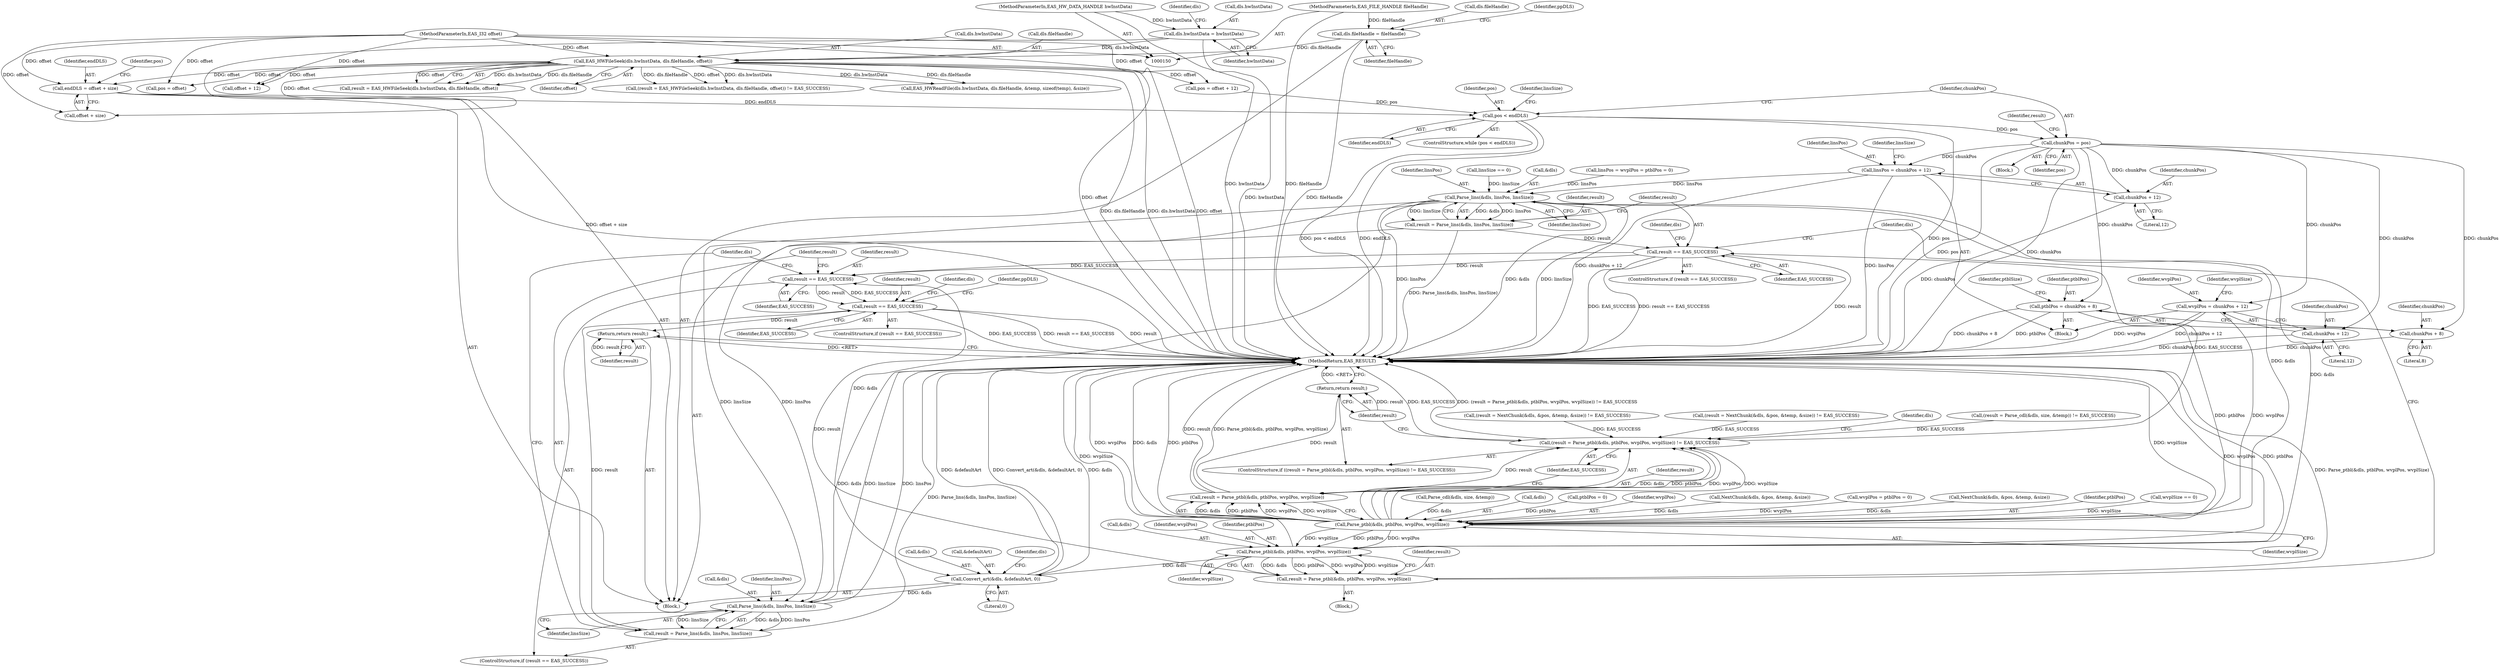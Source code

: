 digraph "0_Android_cadfb7a3c96d4fef06656cf37143e1b3e62cae86@integer" {
"1000276" [label="(Call,endDLS = offset + size)"];
"1000153" [label="(MethodParameterIn,EAS_I32 offset)"];
"1000198" [label="(Call,EAS_HWFileSeek(dls.hwInstData, dls.fileHandle, offset))"];
"1000180" [label="(Call,dls.hwInstData = hwInstData)"];
"1000151" [label="(MethodParameterIn,EAS_HW_DATA_HANDLE hwInstData)"];
"1000185" [label="(Call,dls.fileHandle = fileHandle)"];
"1000152" [label="(MethodParameterIn,EAS_FILE_HANDLE fileHandle)"];
"1000287" [label="(Call,pos < endDLS)"];
"1000291" [label="(Call,chunkPos = pos)"];
"1000334" [label="(Call,linsPos = chunkPos + 12)"];
"1000475" [label="(Call,Parse_lins(&dls, linsPos, linsSize))"];
"1000473" [label="(Call,result = Parse_lins(&dls, linsPos, linsSize))"];
"1000481" [label="(Call,result == EAS_SUCCESS)"];
"1000791" [label="(Call,result == EAS_SUCCESS)"];
"1000813" [label="(Call,result == EAS_SUCCESS)"];
"1000835" [label="(Return,return result;)"];
"1000764" [label="(Call,Parse_ptbl(&dls, ptblPos, wvplPos, wvplSize))"];
"1000762" [label="(Call,result = Parse_ptbl(&dls, ptblPos, wvplPos, wvplSize))"];
"1000770" [label="(Call,Convert_art(&dls, &defaultArt, 0))"];
"1000796" [label="(Call,Parse_lins(&dls, linsPos, linsSize))"];
"1000794" [label="(Call,result = Parse_lins(&dls, linsPos, linsSize))"];
"1000336" [label="(Call,chunkPos + 12)"];
"1000346" [label="(Call,wvplPos = chunkPos + 12)"];
"1000409" [label="(Call,Parse_ptbl(&dls, ptblPos, wvplPos, wvplSize))"];
"1000406" [label="(Call,(result = Parse_ptbl(&dls, ptblPos, wvplPos, wvplSize)) != EAS_SUCCESS)"];
"1000407" [label="(Call,result = Parse_ptbl(&dls, ptblPos, wvplPos, wvplSize))"];
"1000416" [label="(Return,return result;)"];
"1000348" [label="(Call,chunkPos + 12)"];
"1000358" [label="(Call,ptblPos = chunkPos + 8)"];
"1000360" [label="(Call,chunkPos + 8)"];
"1000836" [label="(Identifier,result)"];
"1000213" [label="(Call,EAS_HWReadFile(dls.hwInstData, dls.fileHandle, &temp, sizeof(temp), &size))"];
"1000340" [label="(Identifier,linsSize)"];
"1000819" [label="(Identifier,ppDLS)"];
"1000318" [label="(Call,Parse_cdl(&dls, size, &temp))"];
"1000484" [label="(Block,)"];
"1000410" [label="(Call,&dls)"];
"1000763" [label="(Identifier,result)"];
"1000408" [label="(Identifier,result)"];
"1000187" [label="(Identifier,dls)"];
"1000196" [label="(Call,result = EAS_HWFileSeek(dls.hwInstData, dls.fileHandle, offset))"];
"1000812" [label="(ControlStructure,if (result == EAS_SUCCESS))"];
"1000417" [label="(Identifier,result)"];
"1000185" [label="(Call,dls.fileHandle = fileHandle)"];
"1000407" [label="(Call,result = Parse_ptbl(&dls, ptblPos, wvplPos, wvplSize))"];
"1000287" [label="(Call,pos < endDLS)"];
"1000334" [label="(Call,linsPos = chunkPos + 12)"];
"1000406" [label="(Call,(result = Parse_ptbl(&dls, ptblPos, wvplPos, wvplSize)) != EAS_SUCCESS)"];
"1000837" [label="(MethodReturn,EAS_RESULT)"];
"1000797" [label="(Call,&dls)"];
"1000348" [label="(Call,chunkPos + 12)"];
"1000765" [label="(Call,&dls)"];
"1000373" [label="(Identifier,linsSize)"];
"1000273" [label="(Call,ptblPos = 0)"];
"1000335" [label="(Identifier,linsPos)"];
"1000199" [label="(Call,dls.hwInstData)"];
"1000281" [label="(Call,pos = offset + 12)"];
"1000288" [label="(Identifier,pos)"];
"1000413" [label="(Identifier,wvplPos)"];
"1000762" [label="(Call,result = Parse_ptbl(&dls, ptblPos, wvplPos, wvplSize))"];
"1000764" [label="(Call,Parse_ptbl(&dls, ptblPos, wvplPos, wvplSize))"];
"1000276" [label="(Call,endDLS = offset + size)"];
"1000770" [label="(Call,Convert_art(&dls, &defaultArt, 0))"];
"1000298" [label="(Call,NextChunk(&dls, &pos, &temp, &size))"];
"1000337" [label="(Identifier,chunkPos)"];
"1000795" [label="(Identifier,result)"];
"1000181" [label="(Call,dls.hwInstData)"];
"1000474" [label="(Identifier,result)"];
"1000814" [label="(Identifier,result)"];
"1000835" [label="(Return,return result;)"];
"1000271" [label="(Call,wvplPos = ptblPos = 0)"];
"1000830" [label="(Identifier,dls)"];
"1000415" [label="(Identifier,EAS_SUCCESS)"];
"1000192" [label="(Identifier,ppDLS)"];
"1000202" [label="(Call,dls.fileHandle)"];
"1000775" [label="(Literal,0)"];
"1000186" [label="(Call,dls.fileHandle)"];
"1000292" [label="(Identifier,chunkPos)"];
"1000416" [label="(Return,return result;)"];
"1000768" [label="(Identifier,wvplPos)"];
"1000349" [label="(Identifier,chunkPos)"];
"1000350" [label="(Literal,12)"];
"1000236" [label="(Call,pos = offset)"];
"1000295" [label="(Call,(result = NextChunk(&dls, &pos, &temp, &size)) != EAS_SUCCESS)"];
"1000409" [label="(Call,Parse_ptbl(&dls, ptblPos, wvplPos, wvplSize))"];
"1000794" [label="(Call,result = Parse_lins(&dls, linsPos, linsSize))"];
"1000352" [label="(Identifier,wvplSize)"];
"1000346" [label="(Call,wvplPos = chunkPos + 12)"];
"1000799" [label="(Identifier,linsPos)"];
"1000243" [label="(Call,NextChunk(&dls, &pos, &temp, &size))"];
"1000269" [label="(Call,linsPos = wvplPos = ptblPos = 0)"];
"1000793" [label="(Identifier,EAS_SUCCESS)"];
"1000771" [label="(Call,&dls)"];
"1000475" [label="(Call,Parse_lins(&dls, linsPos, linsSize))"];
"1000362" [label="(Literal,8)"];
"1000151" [label="(MethodParameterIn,EAS_HW_DATA_HANDLE hwInstData)"];
"1000478" [label="(Identifier,linsPos)"];
"1000189" [label="(Identifier,fileHandle)"];
"1000476" [label="(Call,&dls)"];
"1000336" [label="(Call,chunkPos + 12)"];
"1000803" [label="(Identifier,dls)"];
"1000769" [label="(Identifier,wvplSize)"];
"1000813" [label="(Call,result == EAS_SUCCESS)"];
"1000412" [label="(Identifier,ptblPos)"];
"1000240" [label="(Call,(result = NextChunk(&dls, &pos, &temp, &size)) != EAS_SUCCESS)"];
"1000481" [label="(Call,result == EAS_SUCCESS)"];
"1000359" [label="(Identifier,ptblPos)"];
"1000772" [label="(Identifier,dls)"];
"1000347" [label="(Identifier,wvplPos)"];
"1000791" [label="(Call,result == EAS_SUCCESS)"];
"1000422" [label="(Identifier,dls)"];
"1000479" [label="(Identifier,linsSize)"];
"1000372" [label="(Call,linsSize == 0)"];
"1000483" [label="(Identifier,EAS_SUCCESS)"];
"1000796" [label="(Call,Parse_lins(&dls, linsPos, linsSize))"];
"1000290" [label="(Block,)"];
"1000277" [label="(Identifier,endDLS)"];
"1000180" [label="(Call,dls.hwInstData = hwInstData)"];
"1000297" [label="(Identifier,result)"];
"1000205" [label="(Identifier,offset)"];
"1000380" [label="(Call,wvplSize == 0)"];
"1000360" [label="(Call,chunkPos + 8)"];
"1000361" [label="(Identifier,chunkPos)"];
"1000289" [label="(Identifier,endDLS)"];
"1000315" [label="(Call,(result = Parse_cdl(&dls, size, &temp)) != EAS_SUCCESS)"];
"1000283" [label="(Call,offset + 12)"];
"1000155" [label="(Block,)"];
"1000773" [label="(Call,&defaultArt)"];
"1000482" [label="(Identifier,result)"];
"1000153" [label="(MethodParameterIn,EAS_I32 offset)"];
"1000152" [label="(MethodParameterIn,EAS_FILE_HANDLE fileHandle)"];
"1000198" [label="(Call,EAS_HWFileSeek(dls.hwInstData, dls.fileHandle, offset))"];
"1000364" [label="(Identifier,ptblSize)"];
"1000792" [label="(Identifier,result)"];
"1000800" [label="(Identifier,linsSize)"];
"1000480" [label="(ControlStructure,if (result == EAS_SUCCESS))"];
"1000195" [label="(Call,(result = EAS_HWFileSeek(dls.hwInstData, dls.fileHandle, offset)) != EAS_SUCCESS)"];
"1000767" [label="(Identifier,ptblPos)"];
"1000358" [label="(Call,ptblPos = chunkPos + 8)"];
"1000414" [label="(Identifier,wvplSize)"];
"1000790" [label="(ControlStructure,if (result == EAS_SUCCESS))"];
"1000405" [label="(ControlStructure,if ((result = Parse_ptbl(&dls, ptblPos, wvplPos, wvplSize)) != EAS_SUCCESS))"];
"1000778" [label="(Identifier,dls)"];
"1000278" [label="(Call,offset + size)"];
"1000815" [label="(Identifier,EAS_SUCCESS)"];
"1000282" [label="(Identifier,pos)"];
"1000473" [label="(Call,result = Parse_lins(&dls, linsPos, linsSize))"];
"1000338" [label="(Literal,12)"];
"1000286" [label="(ControlStructure,while (pos < endDLS))"];
"1000291" [label="(Call,chunkPos = pos)"];
"1000293" [label="(Identifier,pos)"];
"1000312" [label="(Block,)"];
"1000489" [label="(Identifier,dls)"];
"1000184" [label="(Identifier,hwInstData)"];
"1000276" -> "1000155"  [label="AST: "];
"1000276" -> "1000278"  [label="CFG: "];
"1000277" -> "1000276"  [label="AST: "];
"1000278" -> "1000276"  [label="AST: "];
"1000282" -> "1000276"  [label="CFG: "];
"1000276" -> "1000837"  [label="DDG: offset + size"];
"1000153" -> "1000276"  [label="DDG: offset"];
"1000198" -> "1000276"  [label="DDG: offset"];
"1000276" -> "1000287"  [label="DDG: endDLS"];
"1000153" -> "1000150"  [label="AST: "];
"1000153" -> "1000837"  [label="DDG: offset"];
"1000153" -> "1000198"  [label="DDG: offset"];
"1000153" -> "1000236"  [label="DDG: offset"];
"1000153" -> "1000278"  [label="DDG: offset"];
"1000153" -> "1000281"  [label="DDG: offset"];
"1000153" -> "1000283"  [label="DDG: offset"];
"1000198" -> "1000196"  [label="AST: "];
"1000198" -> "1000205"  [label="CFG: "];
"1000199" -> "1000198"  [label="AST: "];
"1000202" -> "1000198"  [label="AST: "];
"1000205" -> "1000198"  [label="AST: "];
"1000196" -> "1000198"  [label="CFG: "];
"1000198" -> "1000837"  [label="DDG: dls.hwInstData"];
"1000198" -> "1000837"  [label="DDG: offset"];
"1000198" -> "1000837"  [label="DDG: dls.fileHandle"];
"1000198" -> "1000195"  [label="DDG: dls.hwInstData"];
"1000198" -> "1000195"  [label="DDG: dls.fileHandle"];
"1000198" -> "1000195"  [label="DDG: offset"];
"1000198" -> "1000196"  [label="DDG: dls.hwInstData"];
"1000198" -> "1000196"  [label="DDG: dls.fileHandle"];
"1000198" -> "1000196"  [label="DDG: offset"];
"1000180" -> "1000198"  [label="DDG: dls.hwInstData"];
"1000185" -> "1000198"  [label="DDG: dls.fileHandle"];
"1000198" -> "1000213"  [label="DDG: dls.hwInstData"];
"1000198" -> "1000213"  [label="DDG: dls.fileHandle"];
"1000198" -> "1000236"  [label="DDG: offset"];
"1000198" -> "1000278"  [label="DDG: offset"];
"1000198" -> "1000281"  [label="DDG: offset"];
"1000198" -> "1000283"  [label="DDG: offset"];
"1000180" -> "1000155"  [label="AST: "];
"1000180" -> "1000184"  [label="CFG: "];
"1000181" -> "1000180"  [label="AST: "];
"1000184" -> "1000180"  [label="AST: "];
"1000187" -> "1000180"  [label="CFG: "];
"1000180" -> "1000837"  [label="DDG: hwInstData"];
"1000151" -> "1000180"  [label="DDG: hwInstData"];
"1000151" -> "1000150"  [label="AST: "];
"1000151" -> "1000837"  [label="DDG: hwInstData"];
"1000185" -> "1000155"  [label="AST: "];
"1000185" -> "1000189"  [label="CFG: "];
"1000186" -> "1000185"  [label="AST: "];
"1000189" -> "1000185"  [label="AST: "];
"1000192" -> "1000185"  [label="CFG: "];
"1000185" -> "1000837"  [label="DDG: fileHandle"];
"1000152" -> "1000185"  [label="DDG: fileHandle"];
"1000152" -> "1000150"  [label="AST: "];
"1000152" -> "1000837"  [label="DDG: fileHandle"];
"1000287" -> "1000286"  [label="AST: "];
"1000287" -> "1000289"  [label="CFG: "];
"1000288" -> "1000287"  [label="AST: "];
"1000289" -> "1000287"  [label="AST: "];
"1000292" -> "1000287"  [label="CFG: "];
"1000373" -> "1000287"  [label="CFG: "];
"1000287" -> "1000837"  [label="DDG: pos < endDLS"];
"1000287" -> "1000837"  [label="DDG: endDLS"];
"1000287" -> "1000837"  [label="DDG: pos"];
"1000281" -> "1000287"  [label="DDG: pos"];
"1000287" -> "1000291"  [label="DDG: pos"];
"1000291" -> "1000290"  [label="AST: "];
"1000291" -> "1000293"  [label="CFG: "];
"1000292" -> "1000291"  [label="AST: "];
"1000293" -> "1000291"  [label="AST: "];
"1000297" -> "1000291"  [label="CFG: "];
"1000291" -> "1000837"  [label="DDG: chunkPos"];
"1000291" -> "1000837"  [label="DDG: pos"];
"1000291" -> "1000334"  [label="DDG: chunkPos"];
"1000291" -> "1000336"  [label="DDG: chunkPos"];
"1000291" -> "1000346"  [label="DDG: chunkPos"];
"1000291" -> "1000348"  [label="DDG: chunkPos"];
"1000291" -> "1000358"  [label="DDG: chunkPos"];
"1000291" -> "1000360"  [label="DDG: chunkPos"];
"1000334" -> "1000312"  [label="AST: "];
"1000334" -> "1000336"  [label="CFG: "];
"1000335" -> "1000334"  [label="AST: "];
"1000336" -> "1000334"  [label="AST: "];
"1000340" -> "1000334"  [label="CFG: "];
"1000334" -> "1000837"  [label="DDG: chunkPos + 12"];
"1000334" -> "1000837"  [label="DDG: linsPos"];
"1000334" -> "1000475"  [label="DDG: linsPos"];
"1000475" -> "1000473"  [label="AST: "];
"1000475" -> "1000479"  [label="CFG: "];
"1000476" -> "1000475"  [label="AST: "];
"1000478" -> "1000475"  [label="AST: "];
"1000479" -> "1000475"  [label="AST: "];
"1000473" -> "1000475"  [label="CFG: "];
"1000475" -> "1000837"  [label="DDG: &dls"];
"1000475" -> "1000837"  [label="DDG: linsSize"];
"1000475" -> "1000837"  [label="DDG: linsPos"];
"1000475" -> "1000473"  [label="DDG: &dls"];
"1000475" -> "1000473"  [label="DDG: linsPos"];
"1000475" -> "1000473"  [label="DDG: linsSize"];
"1000409" -> "1000475"  [label="DDG: &dls"];
"1000269" -> "1000475"  [label="DDG: linsPos"];
"1000372" -> "1000475"  [label="DDG: linsSize"];
"1000475" -> "1000764"  [label="DDG: &dls"];
"1000475" -> "1000770"  [label="DDG: &dls"];
"1000475" -> "1000796"  [label="DDG: linsPos"];
"1000475" -> "1000796"  [label="DDG: linsSize"];
"1000473" -> "1000155"  [label="AST: "];
"1000474" -> "1000473"  [label="AST: "];
"1000482" -> "1000473"  [label="CFG: "];
"1000473" -> "1000837"  [label="DDG: Parse_lins(&dls, linsPos, linsSize)"];
"1000473" -> "1000481"  [label="DDG: result"];
"1000481" -> "1000480"  [label="AST: "];
"1000481" -> "1000483"  [label="CFG: "];
"1000482" -> "1000481"  [label="AST: "];
"1000483" -> "1000481"  [label="AST: "];
"1000489" -> "1000481"  [label="CFG: "];
"1000772" -> "1000481"  [label="CFG: "];
"1000481" -> "1000837"  [label="DDG: EAS_SUCCESS"];
"1000481" -> "1000837"  [label="DDG: result == EAS_SUCCESS"];
"1000481" -> "1000837"  [label="DDG: result"];
"1000406" -> "1000481"  [label="DDG: EAS_SUCCESS"];
"1000481" -> "1000791"  [label="DDG: result"];
"1000481" -> "1000791"  [label="DDG: EAS_SUCCESS"];
"1000791" -> "1000790"  [label="AST: "];
"1000791" -> "1000793"  [label="CFG: "];
"1000792" -> "1000791"  [label="AST: "];
"1000793" -> "1000791"  [label="AST: "];
"1000795" -> "1000791"  [label="CFG: "];
"1000803" -> "1000791"  [label="CFG: "];
"1000762" -> "1000791"  [label="DDG: result"];
"1000791" -> "1000813"  [label="DDG: result"];
"1000791" -> "1000813"  [label="DDG: EAS_SUCCESS"];
"1000813" -> "1000812"  [label="AST: "];
"1000813" -> "1000815"  [label="CFG: "];
"1000814" -> "1000813"  [label="AST: "];
"1000815" -> "1000813"  [label="AST: "];
"1000819" -> "1000813"  [label="CFG: "];
"1000830" -> "1000813"  [label="CFG: "];
"1000813" -> "1000837"  [label="DDG: result"];
"1000813" -> "1000837"  [label="DDG: EAS_SUCCESS"];
"1000813" -> "1000837"  [label="DDG: result == EAS_SUCCESS"];
"1000794" -> "1000813"  [label="DDG: result"];
"1000813" -> "1000835"  [label="DDG: result"];
"1000835" -> "1000155"  [label="AST: "];
"1000835" -> "1000836"  [label="CFG: "];
"1000836" -> "1000835"  [label="AST: "];
"1000837" -> "1000835"  [label="CFG: "];
"1000835" -> "1000837"  [label="DDG: <RET>"];
"1000836" -> "1000835"  [label="DDG: result"];
"1000764" -> "1000762"  [label="AST: "];
"1000764" -> "1000769"  [label="CFG: "];
"1000765" -> "1000764"  [label="AST: "];
"1000767" -> "1000764"  [label="AST: "];
"1000768" -> "1000764"  [label="AST: "];
"1000769" -> "1000764"  [label="AST: "];
"1000762" -> "1000764"  [label="CFG: "];
"1000764" -> "1000837"  [label="DDG: ptblPos"];
"1000764" -> "1000837"  [label="DDG: wvplSize"];
"1000764" -> "1000837"  [label="DDG: wvplPos"];
"1000764" -> "1000762"  [label="DDG: &dls"];
"1000764" -> "1000762"  [label="DDG: ptblPos"];
"1000764" -> "1000762"  [label="DDG: wvplPos"];
"1000764" -> "1000762"  [label="DDG: wvplSize"];
"1000409" -> "1000764"  [label="DDG: ptblPos"];
"1000409" -> "1000764"  [label="DDG: wvplPos"];
"1000409" -> "1000764"  [label="DDG: wvplSize"];
"1000764" -> "1000770"  [label="DDG: &dls"];
"1000762" -> "1000484"  [label="AST: "];
"1000763" -> "1000762"  [label="AST: "];
"1000772" -> "1000762"  [label="CFG: "];
"1000762" -> "1000837"  [label="DDG: Parse_ptbl(&dls, ptblPos, wvplPos, wvplSize)"];
"1000770" -> "1000155"  [label="AST: "];
"1000770" -> "1000775"  [label="CFG: "];
"1000771" -> "1000770"  [label="AST: "];
"1000773" -> "1000770"  [label="AST: "];
"1000775" -> "1000770"  [label="AST: "];
"1000778" -> "1000770"  [label="CFG: "];
"1000770" -> "1000837"  [label="DDG: &defaultArt"];
"1000770" -> "1000837"  [label="DDG: Convert_art(&dls, &defaultArt, 0)"];
"1000770" -> "1000837"  [label="DDG: &dls"];
"1000770" -> "1000796"  [label="DDG: &dls"];
"1000796" -> "1000794"  [label="AST: "];
"1000796" -> "1000800"  [label="CFG: "];
"1000797" -> "1000796"  [label="AST: "];
"1000799" -> "1000796"  [label="AST: "];
"1000800" -> "1000796"  [label="AST: "];
"1000794" -> "1000796"  [label="CFG: "];
"1000796" -> "1000837"  [label="DDG: linsSize"];
"1000796" -> "1000837"  [label="DDG: linsPos"];
"1000796" -> "1000837"  [label="DDG: &dls"];
"1000796" -> "1000794"  [label="DDG: &dls"];
"1000796" -> "1000794"  [label="DDG: linsPos"];
"1000796" -> "1000794"  [label="DDG: linsSize"];
"1000794" -> "1000790"  [label="AST: "];
"1000795" -> "1000794"  [label="AST: "];
"1000803" -> "1000794"  [label="CFG: "];
"1000794" -> "1000837"  [label="DDG: Parse_lins(&dls, linsPos, linsSize)"];
"1000336" -> "1000338"  [label="CFG: "];
"1000337" -> "1000336"  [label="AST: "];
"1000338" -> "1000336"  [label="AST: "];
"1000336" -> "1000837"  [label="DDG: chunkPos"];
"1000346" -> "1000312"  [label="AST: "];
"1000346" -> "1000348"  [label="CFG: "];
"1000347" -> "1000346"  [label="AST: "];
"1000348" -> "1000346"  [label="AST: "];
"1000352" -> "1000346"  [label="CFG: "];
"1000346" -> "1000837"  [label="DDG: chunkPos + 12"];
"1000346" -> "1000837"  [label="DDG: wvplPos"];
"1000346" -> "1000409"  [label="DDG: wvplPos"];
"1000409" -> "1000407"  [label="AST: "];
"1000409" -> "1000414"  [label="CFG: "];
"1000410" -> "1000409"  [label="AST: "];
"1000412" -> "1000409"  [label="AST: "];
"1000413" -> "1000409"  [label="AST: "];
"1000414" -> "1000409"  [label="AST: "];
"1000407" -> "1000409"  [label="CFG: "];
"1000409" -> "1000837"  [label="DDG: ptblPos"];
"1000409" -> "1000837"  [label="DDG: wvplSize"];
"1000409" -> "1000837"  [label="DDG: wvplPos"];
"1000409" -> "1000837"  [label="DDG: &dls"];
"1000409" -> "1000406"  [label="DDG: &dls"];
"1000409" -> "1000406"  [label="DDG: ptblPos"];
"1000409" -> "1000406"  [label="DDG: wvplPos"];
"1000409" -> "1000406"  [label="DDG: wvplSize"];
"1000409" -> "1000407"  [label="DDG: &dls"];
"1000409" -> "1000407"  [label="DDG: ptblPos"];
"1000409" -> "1000407"  [label="DDG: wvplPos"];
"1000409" -> "1000407"  [label="DDG: wvplSize"];
"1000298" -> "1000409"  [label="DDG: &dls"];
"1000318" -> "1000409"  [label="DDG: &dls"];
"1000243" -> "1000409"  [label="DDG: &dls"];
"1000273" -> "1000409"  [label="DDG: ptblPos"];
"1000358" -> "1000409"  [label="DDG: ptblPos"];
"1000271" -> "1000409"  [label="DDG: wvplPos"];
"1000380" -> "1000409"  [label="DDG: wvplSize"];
"1000406" -> "1000405"  [label="AST: "];
"1000406" -> "1000415"  [label="CFG: "];
"1000407" -> "1000406"  [label="AST: "];
"1000415" -> "1000406"  [label="AST: "];
"1000417" -> "1000406"  [label="CFG: "];
"1000422" -> "1000406"  [label="CFG: "];
"1000406" -> "1000837"  [label="DDG: EAS_SUCCESS"];
"1000406" -> "1000837"  [label="DDG: (result = Parse_ptbl(&dls, ptblPos, wvplPos, wvplSize)) != EAS_SUCCESS"];
"1000407" -> "1000406"  [label="DDG: result"];
"1000295" -> "1000406"  [label="DDG: EAS_SUCCESS"];
"1000240" -> "1000406"  [label="DDG: EAS_SUCCESS"];
"1000315" -> "1000406"  [label="DDG: EAS_SUCCESS"];
"1000408" -> "1000407"  [label="AST: "];
"1000415" -> "1000407"  [label="CFG: "];
"1000407" -> "1000837"  [label="DDG: Parse_ptbl(&dls, ptblPos, wvplPos, wvplSize)"];
"1000407" -> "1000837"  [label="DDG: result"];
"1000407" -> "1000416"  [label="DDG: result"];
"1000416" -> "1000405"  [label="AST: "];
"1000416" -> "1000417"  [label="CFG: "];
"1000417" -> "1000416"  [label="AST: "];
"1000837" -> "1000416"  [label="CFG: "];
"1000416" -> "1000837"  [label="DDG: <RET>"];
"1000417" -> "1000416"  [label="DDG: result"];
"1000348" -> "1000350"  [label="CFG: "];
"1000349" -> "1000348"  [label="AST: "];
"1000350" -> "1000348"  [label="AST: "];
"1000348" -> "1000837"  [label="DDG: chunkPos"];
"1000358" -> "1000312"  [label="AST: "];
"1000358" -> "1000360"  [label="CFG: "];
"1000359" -> "1000358"  [label="AST: "];
"1000360" -> "1000358"  [label="AST: "];
"1000364" -> "1000358"  [label="CFG: "];
"1000358" -> "1000837"  [label="DDG: chunkPos + 8"];
"1000358" -> "1000837"  [label="DDG: ptblPos"];
"1000360" -> "1000362"  [label="CFG: "];
"1000361" -> "1000360"  [label="AST: "];
"1000362" -> "1000360"  [label="AST: "];
"1000360" -> "1000837"  [label="DDG: chunkPos"];
}
